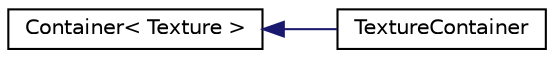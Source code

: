 digraph "Graphical Class Hierarchy"
{
 // LATEX_PDF_SIZE
  edge [fontname="Helvetica",fontsize="10",labelfontname="Helvetica",labelfontsize="10"];
  node [fontname="Helvetica",fontsize="10",shape=record];
  rankdir="LR";
  Node0 [label="Container\< Texture \>",height=0.2,width=0.4,color="black", fillcolor="white", style="filled",URL="$classContainer.html",tooltip=" "];
  Node0 -> Node1 [dir="back",color="midnightblue",fontsize="10",style="solid",fontname="Helvetica"];
  Node1 [label="TextureContainer",height=0.2,width=0.4,color="black", fillcolor="white", style="filled",URL="$classTextureContainer.html",tooltip=" "];
}
